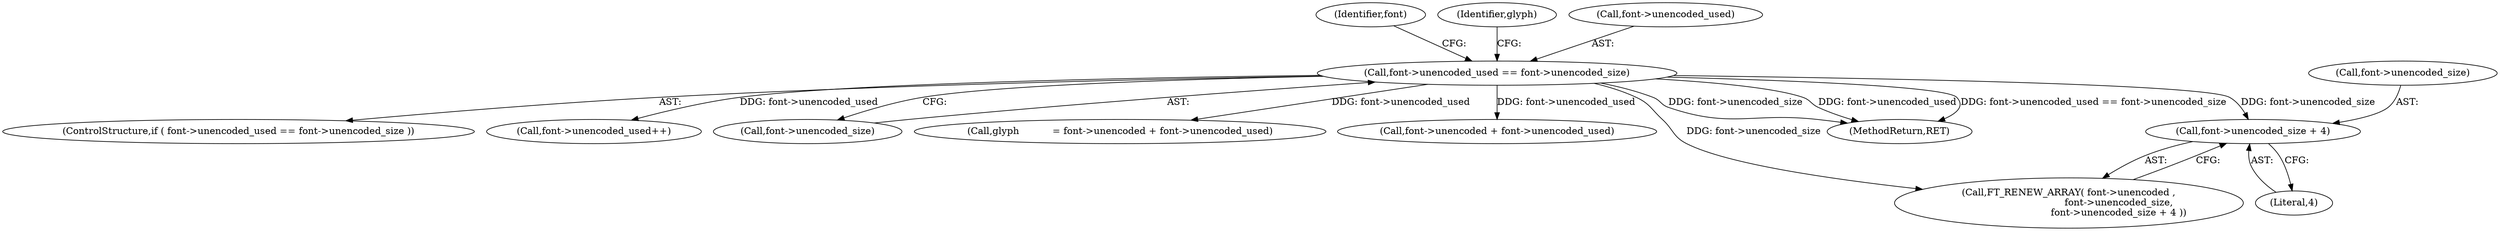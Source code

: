 digraph "0_savannah_07bdb6e289c7954e2a533039dc93c1c136099d2d@pointer" {
"1000726" [label="(Call,font->unencoded_size + 4)"];
"1000710" [label="(Call,font->unencoded_used == font->unencoded_size)"];
"1000710" [label="(Call,font->unencoded_used == font->unencoded_size)"];
"1000709" [label="(ControlStructure,if ( font->unencoded_used == font->unencoded_size ))"];
"1000727" [label="(Call,font->unencoded_size)"];
"1000757" [label="(Call,font->unencoded_used++)"];
"1000730" [label="(Literal,4)"];
"1000714" [label="(Call,font->unencoded_size)"];
"1000737" [label="(Call,glyph           = font->unencoded + font->unencoded_used)"];
"1000739" [label="(Call,font->unencoded + font->unencoded_used)"];
"1000721" [label="(Identifier,font)"];
"1000726" [label="(Call,font->unencoded_size + 4)"];
"1000719" [label="(Call,FT_RENEW_ARRAY( font->unencoded ,\n                                 font->unencoded_size,\n                                 font->unencoded_size + 4 ))"];
"1000738" [label="(Identifier,glyph)"];
"1001571" [label="(MethodReturn,RET)"];
"1000711" [label="(Call,font->unencoded_used)"];
"1000726" -> "1000719"  [label="AST: "];
"1000726" -> "1000730"  [label="CFG: "];
"1000727" -> "1000726"  [label="AST: "];
"1000730" -> "1000726"  [label="AST: "];
"1000719" -> "1000726"  [label="CFG: "];
"1000710" -> "1000726"  [label="DDG: font->unencoded_size"];
"1000710" -> "1000709"  [label="AST: "];
"1000710" -> "1000714"  [label="CFG: "];
"1000711" -> "1000710"  [label="AST: "];
"1000714" -> "1000710"  [label="AST: "];
"1000721" -> "1000710"  [label="CFG: "];
"1000738" -> "1000710"  [label="CFG: "];
"1000710" -> "1001571"  [label="DDG: font->unencoded_size"];
"1000710" -> "1001571"  [label="DDG: font->unencoded_used"];
"1000710" -> "1001571"  [label="DDG: font->unencoded_used == font->unencoded_size"];
"1000710" -> "1000719"  [label="DDG: font->unencoded_size"];
"1000710" -> "1000737"  [label="DDG: font->unencoded_used"];
"1000710" -> "1000739"  [label="DDG: font->unencoded_used"];
"1000710" -> "1000757"  [label="DDG: font->unencoded_used"];
}
